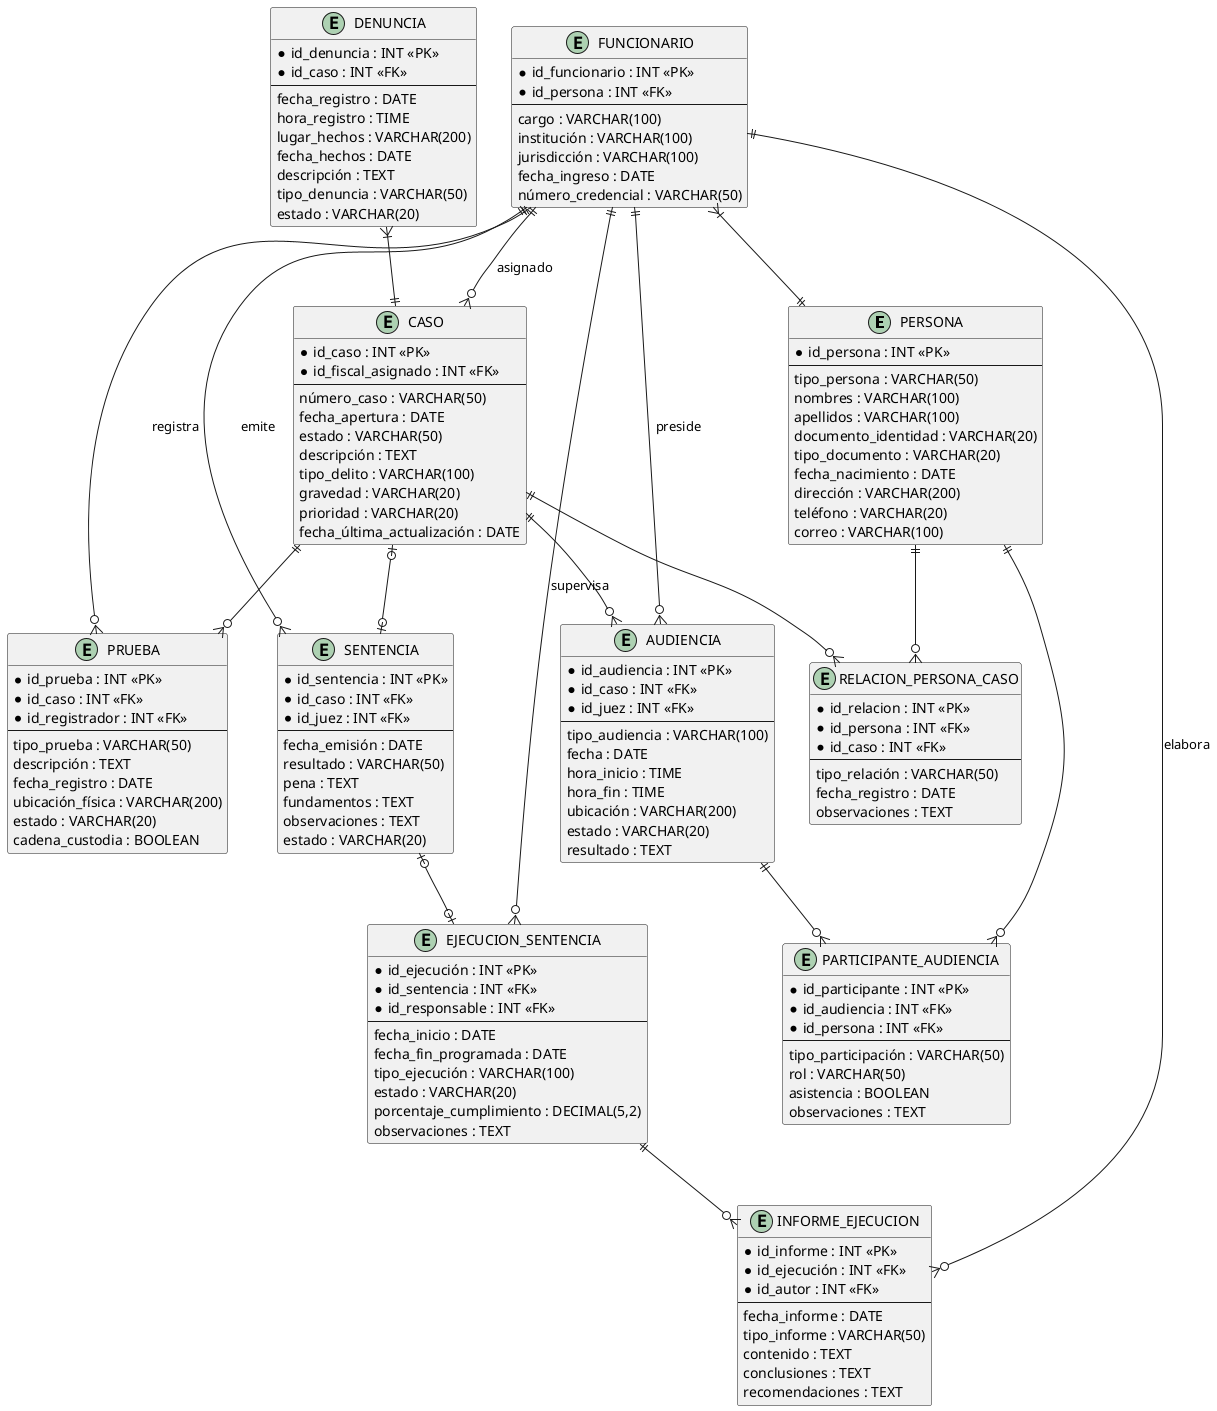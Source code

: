 @startuml Modelo Lógico del Sistema Judicial

' Tablas principales
entity "PERSONA" as persona {
  * id_persona : INT <<PK>>
  --
  tipo_persona : VARCHAR(50)
  nombres : VARCHAR(100)
  apellidos : VARCHAR(100)
  documento_identidad : VARCHAR(20)
  tipo_documento : VARCHAR(20)
  fecha_nacimiento : DATE
  dirección : VARCHAR(200)
  teléfono : VARCHAR(20)
  correo : VARCHAR(100)
}

entity "FUNCIONARIO" as funcionario {
  * id_funcionario : INT <<PK>>
  * id_persona : INT <<FK>>
  --
  cargo : VARCHAR(100)
  institución : VARCHAR(100)
  jurisdicción : VARCHAR(100)
  fecha_ingreso : DATE
  número_credencial : VARCHAR(50)
}

entity "CASO" as caso {
  * id_caso : INT <<PK>>
  * id_fiscal_asignado : INT <<FK>>
  --
  número_caso : VARCHAR(50)
  fecha_apertura : DATE
  estado : VARCHAR(50)
  descripción : TEXT
  tipo_delito : VARCHAR(100)
  gravedad : VARCHAR(20)
  prioridad : VARCHAR(20)
  fecha_última_actualización : DATE
}

entity "DENUNCIA" as denuncia {
  * id_denuncia : INT <<PK>>
  * id_caso : INT <<FK>>
  --
  fecha_registro : DATE
  hora_registro : TIME
  lugar_hechos : VARCHAR(200)
  fecha_hechos : DATE
  descripción : TEXT
  tipo_denuncia : VARCHAR(50)
  estado : VARCHAR(20)
}

entity "RELACION_PERSONA_CASO" as rel_persona_caso {
  * id_relacion : INT <<PK>>
  * id_persona : INT <<FK>>
  * id_caso : INT <<FK>>
  --
  tipo_relación : VARCHAR(50)
  fecha_registro : DATE
  observaciones : TEXT
}

entity "PRUEBA" as prueba {
  * id_prueba : INT <<PK>>
  * id_caso : INT <<FK>>
  * id_registrador : INT <<FK>>
  --
  tipo_prueba : VARCHAR(50)
  descripción : TEXT
  fecha_registro : DATE
  ubicación_física : VARCHAR(200)
  estado : VARCHAR(20)
  cadena_custodia : BOOLEAN
}

entity "AUDIENCIA" as audiencia {
  * id_audiencia : INT <<PK>>
  * id_caso : INT <<FK>>
  * id_juez : INT <<FK>>
  --
  tipo_audiencia : VARCHAR(100)
  fecha : DATE
  hora_inicio : TIME
  hora_fin : TIME
  ubicación : VARCHAR(200)
  estado : VARCHAR(20)
  resultado : TEXT
}

entity "PARTICIPANTE_AUDIENCIA" as part_audiencia {
  * id_participante : INT <<PK>>
  * id_audiencia : INT <<FK>>
  * id_persona : INT <<FK>>
  --
  tipo_participación : VARCHAR(50)
  rol : VARCHAR(50)
  asistencia : BOOLEAN
  observaciones : TEXT
}

entity "SENTENCIA" as sentencia {
  * id_sentencia : INT <<PK>>
  * id_caso : INT <<FK>>
  * id_juez : INT <<FK>>
  --
  fecha_emisión : DATE
  resultado : VARCHAR(50)
  pena : TEXT
  fundamentos : TEXT
  observaciones : TEXT
  estado : VARCHAR(20)
}

entity "EJECUCION_SENTENCIA" as ejecucion {
  * id_ejecución : INT <<PK>>
  * id_sentencia : INT <<FK>>
  * id_responsable : INT <<FK>>
  --
  fecha_inicio : DATE
  fecha_fin_programada : DATE
  tipo_ejecución : VARCHAR(100)
  estado : VARCHAR(20)
  porcentaje_cumplimiento : DECIMAL(5,2)
  observaciones : TEXT
}

entity "INFORME_EJECUCION" as informe {
  * id_informe : INT <<PK>>
  * id_ejecución : INT <<FK>>
  * id_autor : INT <<FK>>
  --
  fecha_informe : DATE
  tipo_informe : VARCHAR(50)
  contenido : TEXT
  conclusiones : TEXT
  recomendaciones : TEXT
}

' Relaciones
funcionario }|--|| persona
denuncia }|--|| caso
caso ||--o{ rel_persona_caso
persona ||--o{ rel_persona_caso
caso ||--o{ prueba
caso ||--o{ audiencia
caso |o--o| sentencia
sentencia |o--o| ejecucion
audiencia ||--o{ part_audiencia
persona ||--o{ part_audiencia
ejecucion ||--o{ informe
funcionario ||--o{ prueba : registra
funcionario ||--o{ caso : asignado
funcionario ||--o{ audiencia : preside
funcionario ||--o{ sentencia : emite
funcionario ||--o{ ejecucion : supervisa
funcionario ||--o{ informe : elabora

@enduml